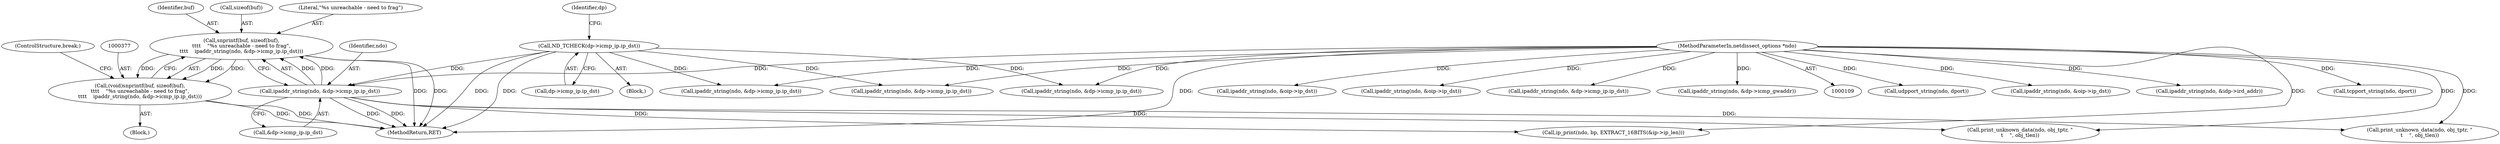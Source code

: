 digraph "0_tcpdump_1a1bce0526a77b62e41531b00f8bb5e21fd4f3a3@API" {
"1000378" [label="(Call,snprintf(buf, sizeof(buf),\n\t\t\t\t    \"%s unreachable - need to frag\",\n\t\t\t\t    ipaddr_string(ndo, &dp->icmp_ip.ip_dst)))"];
"1000383" [label="(Call,ipaddr_string(ndo, &dp->icmp_ip.ip_dst))"];
"1000110" [label="(MethodParameterIn,netdissect_options *ndo)"];
"1000196" [label="(Call,ND_TCHECK(dp->icmp_ip.ip_dst))"];
"1000376" [label="(Call,(void)snprintf(buf, sizeof(buf),\n\t\t\t\t    \"%s unreachable - need to frag\",\n\t\t\t\t    ipaddr_string(ndo, &dp->icmp_ip.ip_dst)))"];
"1000110" [label="(MethodParameterIn,netdissect_options *ndo)"];
"1001256" [label="(Call,print_unknown_data(ndo, obj_tptr, \"\n\t    \", obj_tlen))"];
"1000385" [label="(Call,&dp->icmp_ip.ip_dst)"];
"1001248" [label="(Call,print_unknown_data(ndo, obj_tptr, \"\n\t    \", obj_tlen))"];
"1000311" [label="(Call,udpport_string(ndo, dport))"];
"1000162" [label="(Block,)"];
"1000408" [label="(Call,ipaddr_string(ndo, &dp->icmp_ip.ip_dst))"];
"1000305" [label="(Call,ipaddr_string(ndo, &oip->ip_dst))"];
"1000656" [label="(Call,ipaddr_string(ndo, &idp->ird_addr))"];
"1000391" [label="(ControlStructure,break;)"];
"1000197" [label="(Call,dp->icmp_ip.ip_dst)"];
"1000196" [label="(Call,ND_TCHECK(dp->icmp_ip.ip_dst))"];
"1000293" [label="(Call,tcpport_string(ndo, dport))"];
"1000375" [label="(Block,)"];
"1000287" [label="(Call,ipaddr_string(ndo, &oip->ip_dst))"];
"1000383" [label="(Call,ipaddr_string(ndo, &dp->icmp_ip.ip_dst))"];
"1000204" [label="(Identifier,dp)"];
"1000382" [label="(Literal,\"%s unreachable - need to frag\")"];
"1000365" [label="(Call,ipaddr_string(ndo, &dp->icmp_ip.ip_dst))"];
"1000379" [label="(Identifier,buf)"];
"1000221" [label="(Call,ipaddr_string(ndo, &dp->icmp_ip.ip_dst))"];
"1000376" [label="(Call,(void)snprintf(buf, sizeof(buf),\n\t\t\t\t    \"%s unreachable - need to frag\",\n\t\t\t\t    ipaddr_string(ndo, &dp->icmp_ip.ip_dst)))"];
"1000978" [label="(Call,ip_print(ndo, bp, EXTRACT_16BITS(&ip->ip_len)))"];
"1000378" [label="(Call,snprintf(buf, sizeof(buf),\n\t\t\t\t    \"%s unreachable - need to frag\",\n\t\t\t\t    ipaddr_string(ndo, &dp->icmp_ip.ip_dst)))"];
"1000323" [label="(Call,ipaddr_string(ndo, &oip->ip_dst))"];
"1000440" [label="(Call,ipaddr_string(ndo, &dp->icmp_ip.ip_dst))"];
"1000380" [label="(Call,sizeof(buf))"];
"1001279" [label="(MethodReturn,RET)"];
"1000384" [label="(Identifier,ndo)"];
"1000448" [label="(Call,ipaddr_string(ndo, &dp->icmp_gwaddr))"];
"1000378" -> "1000376"  [label="AST: "];
"1000378" -> "1000383"  [label="CFG: "];
"1000379" -> "1000378"  [label="AST: "];
"1000380" -> "1000378"  [label="AST: "];
"1000382" -> "1000378"  [label="AST: "];
"1000383" -> "1000378"  [label="AST: "];
"1000376" -> "1000378"  [label="CFG: "];
"1000378" -> "1001279"  [label="DDG: "];
"1000378" -> "1001279"  [label="DDG: "];
"1000378" -> "1000376"  [label="DDG: "];
"1000378" -> "1000376"  [label="DDG: "];
"1000378" -> "1000376"  [label="DDG: "];
"1000383" -> "1000378"  [label="DDG: "];
"1000383" -> "1000378"  [label="DDG: "];
"1000383" -> "1000385"  [label="CFG: "];
"1000384" -> "1000383"  [label="AST: "];
"1000385" -> "1000383"  [label="AST: "];
"1000383" -> "1001279"  [label="DDG: "];
"1000383" -> "1001279"  [label="DDG: "];
"1000110" -> "1000383"  [label="DDG: "];
"1000196" -> "1000383"  [label="DDG: "];
"1000383" -> "1000978"  [label="DDG: "];
"1000383" -> "1001248"  [label="DDG: "];
"1000383" -> "1001256"  [label="DDG: "];
"1000110" -> "1000109"  [label="AST: "];
"1000110" -> "1001279"  [label="DDG: "];
"1000110" -> "1000221"  [label="DDG: "];
"1000110" -> "1000287"  [label="DDG: "];
"1000110" -> "1000293"  [label="DDG: "];
"1000110" -> "1000305"  [label="DDG: "];
"1000110" -> "1000311"  [label="DDG: "];
"1000110" -> "1000323"  [label="DDG: "];
"1000110" -> "1000365"  [label="DDG: "];
"1000110" -> "1000408"  [label="DDG: "];
"1000110" -> "1000440"  [label="DDG: "];
"1000110" -> "1000448"  [label="DDG: "];
"1000110" -> "1000656"  [label="DDG: "];
"1000110" -> "1000978"  [label="DDG: "];
"1000110" -> "1001248"  [label="DDG: "];
"1000110" -> "1001256"  [label="DDG: "];
"1000196" -> "1000162"  [label="AST: "];
"1000196" -> "1000197"  [label="CFG: "];
"1000197" -> "1000196"  [label="AST: "];
"1000204" -> "1000196"  [label="CFG: "];
"1000196" -> "1001279"  [label="DDG: "];
"1000196" -> "1001279"  [label="DDG: "];
"1000196" -> "1000221"  [label="DDG: "];
"1000196" -> "1000365"  [label="DDG: "];
"1000196" -> "1000408"  [label="DDG: "];
"1000376" -> "1000375"  [label="AST: "];
"1000377" -> "1000376"  [label="AST: "];
"1000391" -> "1000376"  [label="CFG: "];
"1000376" -> "1001279"  [label="DDG: "];
"1000376" -> "1001279"  [label="DDG: "];
}
